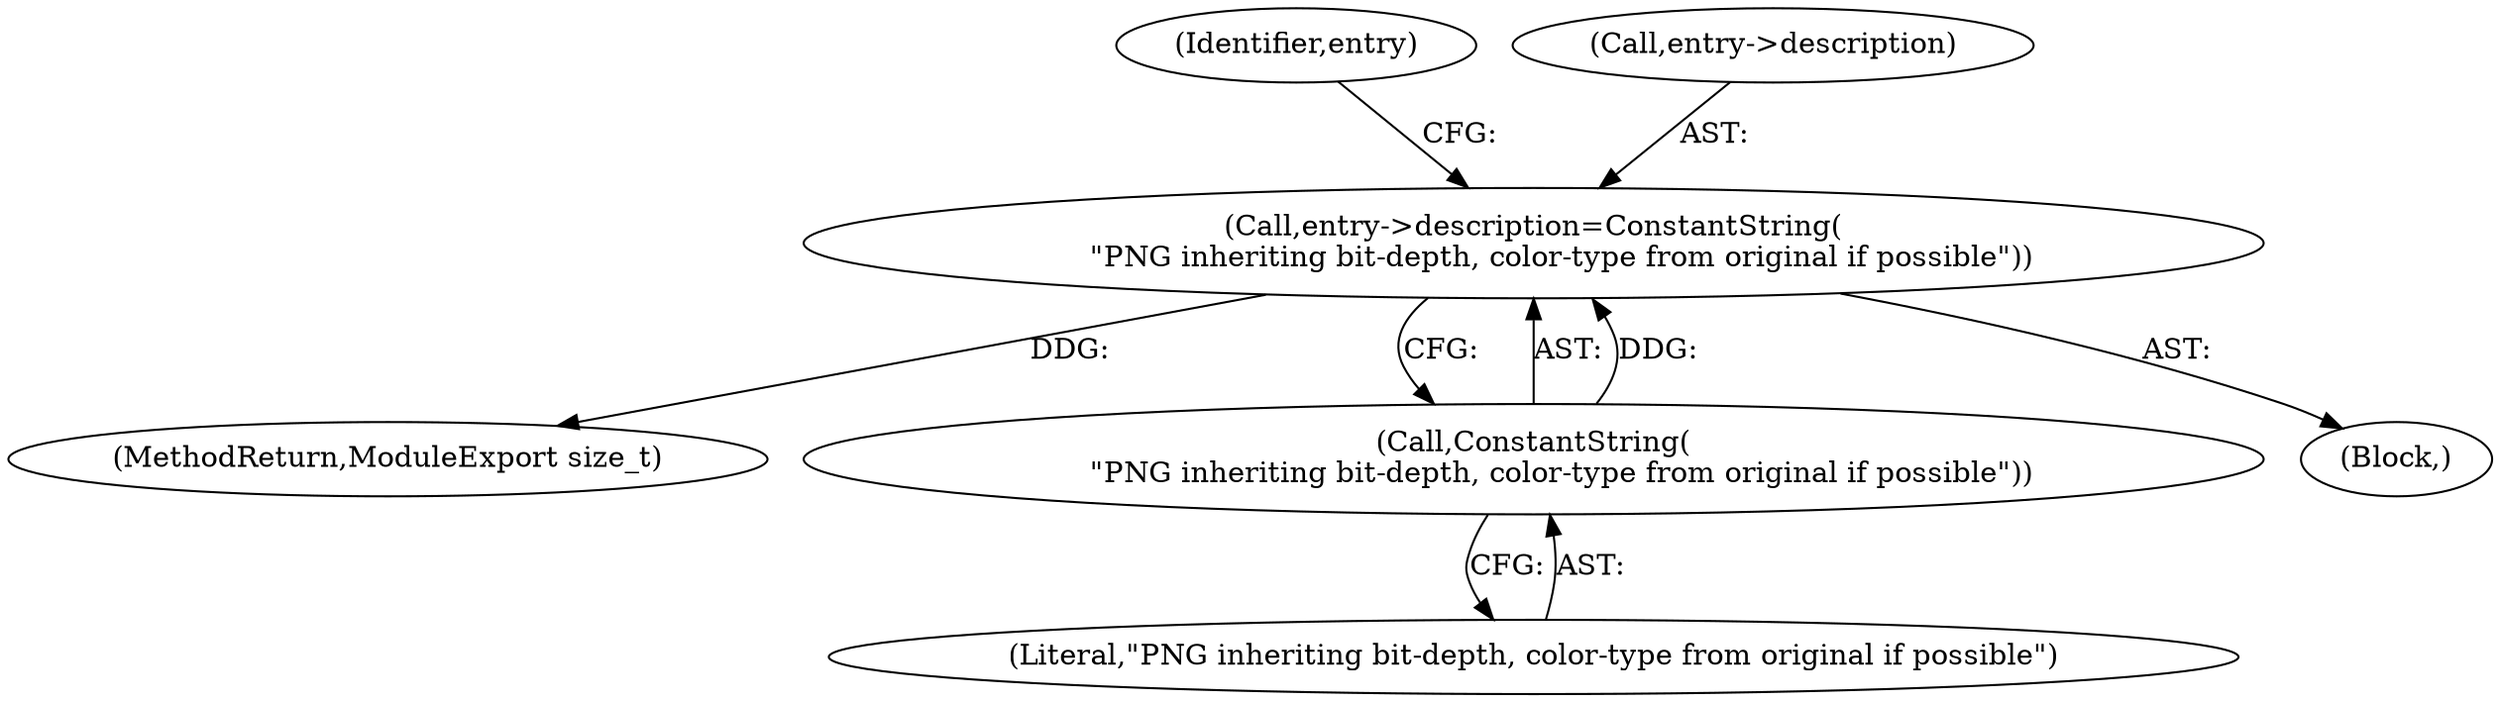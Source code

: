 digraph "0_ImageMagick_aa84944b405acebbeefe871d0f64969b9e9f31ac_1@pointer" {
"1000660" [label="(Call,entry->description=ConstantString(\n      \"PNG inheriting bit-depth, color-type from original if possible\"))"];
"1000664" [label="(Call,ConstantString(\n      \"PNG inheriting bit-depth, color-type from original if possible\"))"];
"1000668" [label="(Identifier,entry)"];
"1000661" [label="(Call,entry->description)"];
"1000664" [label="(Call,ConstantString(\n      \"PNG inheriting bit-depth, color-type from original if possible\"))"];
"1000665" [label="(Literal,\"PNG inheriting bit-depth, color-type from original if possible\")"];
"1000750" [label="(MethodReturn,ModuleExport size_t)"];
"1000102" [label="(Block,)"];
"1000660" [label="(Call,entry->description=ConstantString(\n      \"PNG inheriting bit-depth, color-type from original if possible\"))"];
"1000660" -> "1000102"  [label="AST: "];
"1000660" -> "1000664"  [label="CFG: "];
"1000661" -> "1000660"  [label="AST: "];
"1000664" -> "1000660"  [label="AST: "];
"1000668" -> "1000660"  [label="CFG: "];
"1000660" -> "1000750"  [label="DDG: "];
"1000664" -> "1000660"  [label="DDG: "];
"1000664" -> "1000665"  [label="CFG: "];
"1000665" -> "1000664"  [label="AST: "];
}
